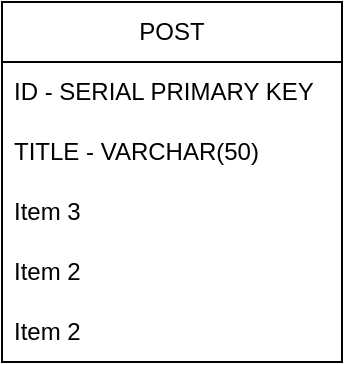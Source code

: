 <mxfile version="24.2.7" type="device">
  <diagram name="Page-1" id="TOcnUSzUqTYr-WSzEaik">
    <mxGraphModel dx="988" dy="562" grid="1" gridSize="10" guides="1" tooltips="1" connect="1" arrows="1" fold="1" page="1" pageScale="1" pageWidth="850" pageHeight="1100" math="0" shadow="0">
      <root>
        <mxCell id="0" />
        <mxCell id="1" parent="0" />
        <mxCell id="tEhr6oItOrZzFTHrEriY-6" value="POST" style="swimlane;fontStyle=0;childLayout=stackLayout;horizontal=1;startSize=30;horizontalStack=0;resizeParent=1;resizeParentMax=0;resizeLast=0;collapsible=1;marginBottom=0;whiteSpace=wrap;html=1;" vertex="1" parent="1">
          <mxGeometry x="350" y="140" width="170" height="180" as="geometry" />
        </mxCell>
        <mxCell id="tEhr6oItOrZzFTHrEriY-7" value="ID - SERIAL PRIMARY KEY" style="text;strokeColor=none;fillColor=none;align=left;verticalAlign=middle;spacingLeft=4;spacingRight=4;overflow=hidden;points=[[0,0.5],[1,0.5]];portConstraint=eastwest;rotatable=0;whiteSpace=wrap;html=1;" vertex="1" parent="tEhr6oItOrZzFTHrEriY-6">
          <mxGeometry y="30" width="170" height="30" as="geometry" />
        </mxCell>
        <mxCell id="tEhr6oItOrZzFTHrEriY-8" value="TITLE - VARCHAR(50)" style="text;strokeColor=none;fillColor=none;align=left;verticalAlign=middle;spacingLeft=4;spacingRight=4;overflow=hidden;points=[[0,0.5],[1,0.5]];portConstraint=eastwest;rotatable=0;whiteSpace=wrap;html=1;" vertex="1" parent="tEhr6oItOrZzFTHrEriY-6">
          <mxGeometry y="60" width="170" height="30" as="geometry" />
        </mxCell>
        <mxCell id="tEhr6oItOrZzFTHrEriY-9" value="Item 3" style="text;strokeColor=none;fillColor=none;align=left;verticalAlign=middle;spacingLeft=4;spacingRight=4;overflow=hidden;points=[[0,0.5],[1,0.5]];portConstraint=eastwest;rotatable=0;whiteSpace=wrap;html=1;" vertex="1" parent="tEhr6oItOrZzFTHrEriY-6">
          <mxGeometry y="90" width="170" height="30" as="geometry" />
        </mxCell>
        <mxCell id="tEhr6oItOrZzFTHrEriY-10" value="Item 2" style="text;strokeColor=none;fillColor=none;align=left;verticalAlign=middle;spacingLeft=4;spacingRight=4;overflow=hidden;points=[[0,0.5],[1,0.5]];portConstraint=eastwest;rotatable=0;whiteSpace=wrap;html=1;" vertex="1" parent="tEhr6oItOrZzFTHrEriY-6">
          <mxGeometry y="120" width="170" height="30" as="geometry" />
        </mxCell>
        <mxCell id="tEhr6oItOrZzFTHrEriY-11" value="Item 2" style="text;strokeColor=none;fillColor=none;align=left;verticalAlign=middle;spacingLeft=4;spacingRight=4;overflow=hidden;points=[[0,0.5],[1,0.5]];portConstraint=eastwest;rotatable=0;whiteSpace=wrap;html=1;" vertex="1" parent="tEhr6oItOrZzFTHrEriY-6">
          <mxGeometry y="150" width="170" height="30" as="geometry" />
        </mxCell>
      </root>
    </mxGraphModel>
  </diagram>
</mxfile>

